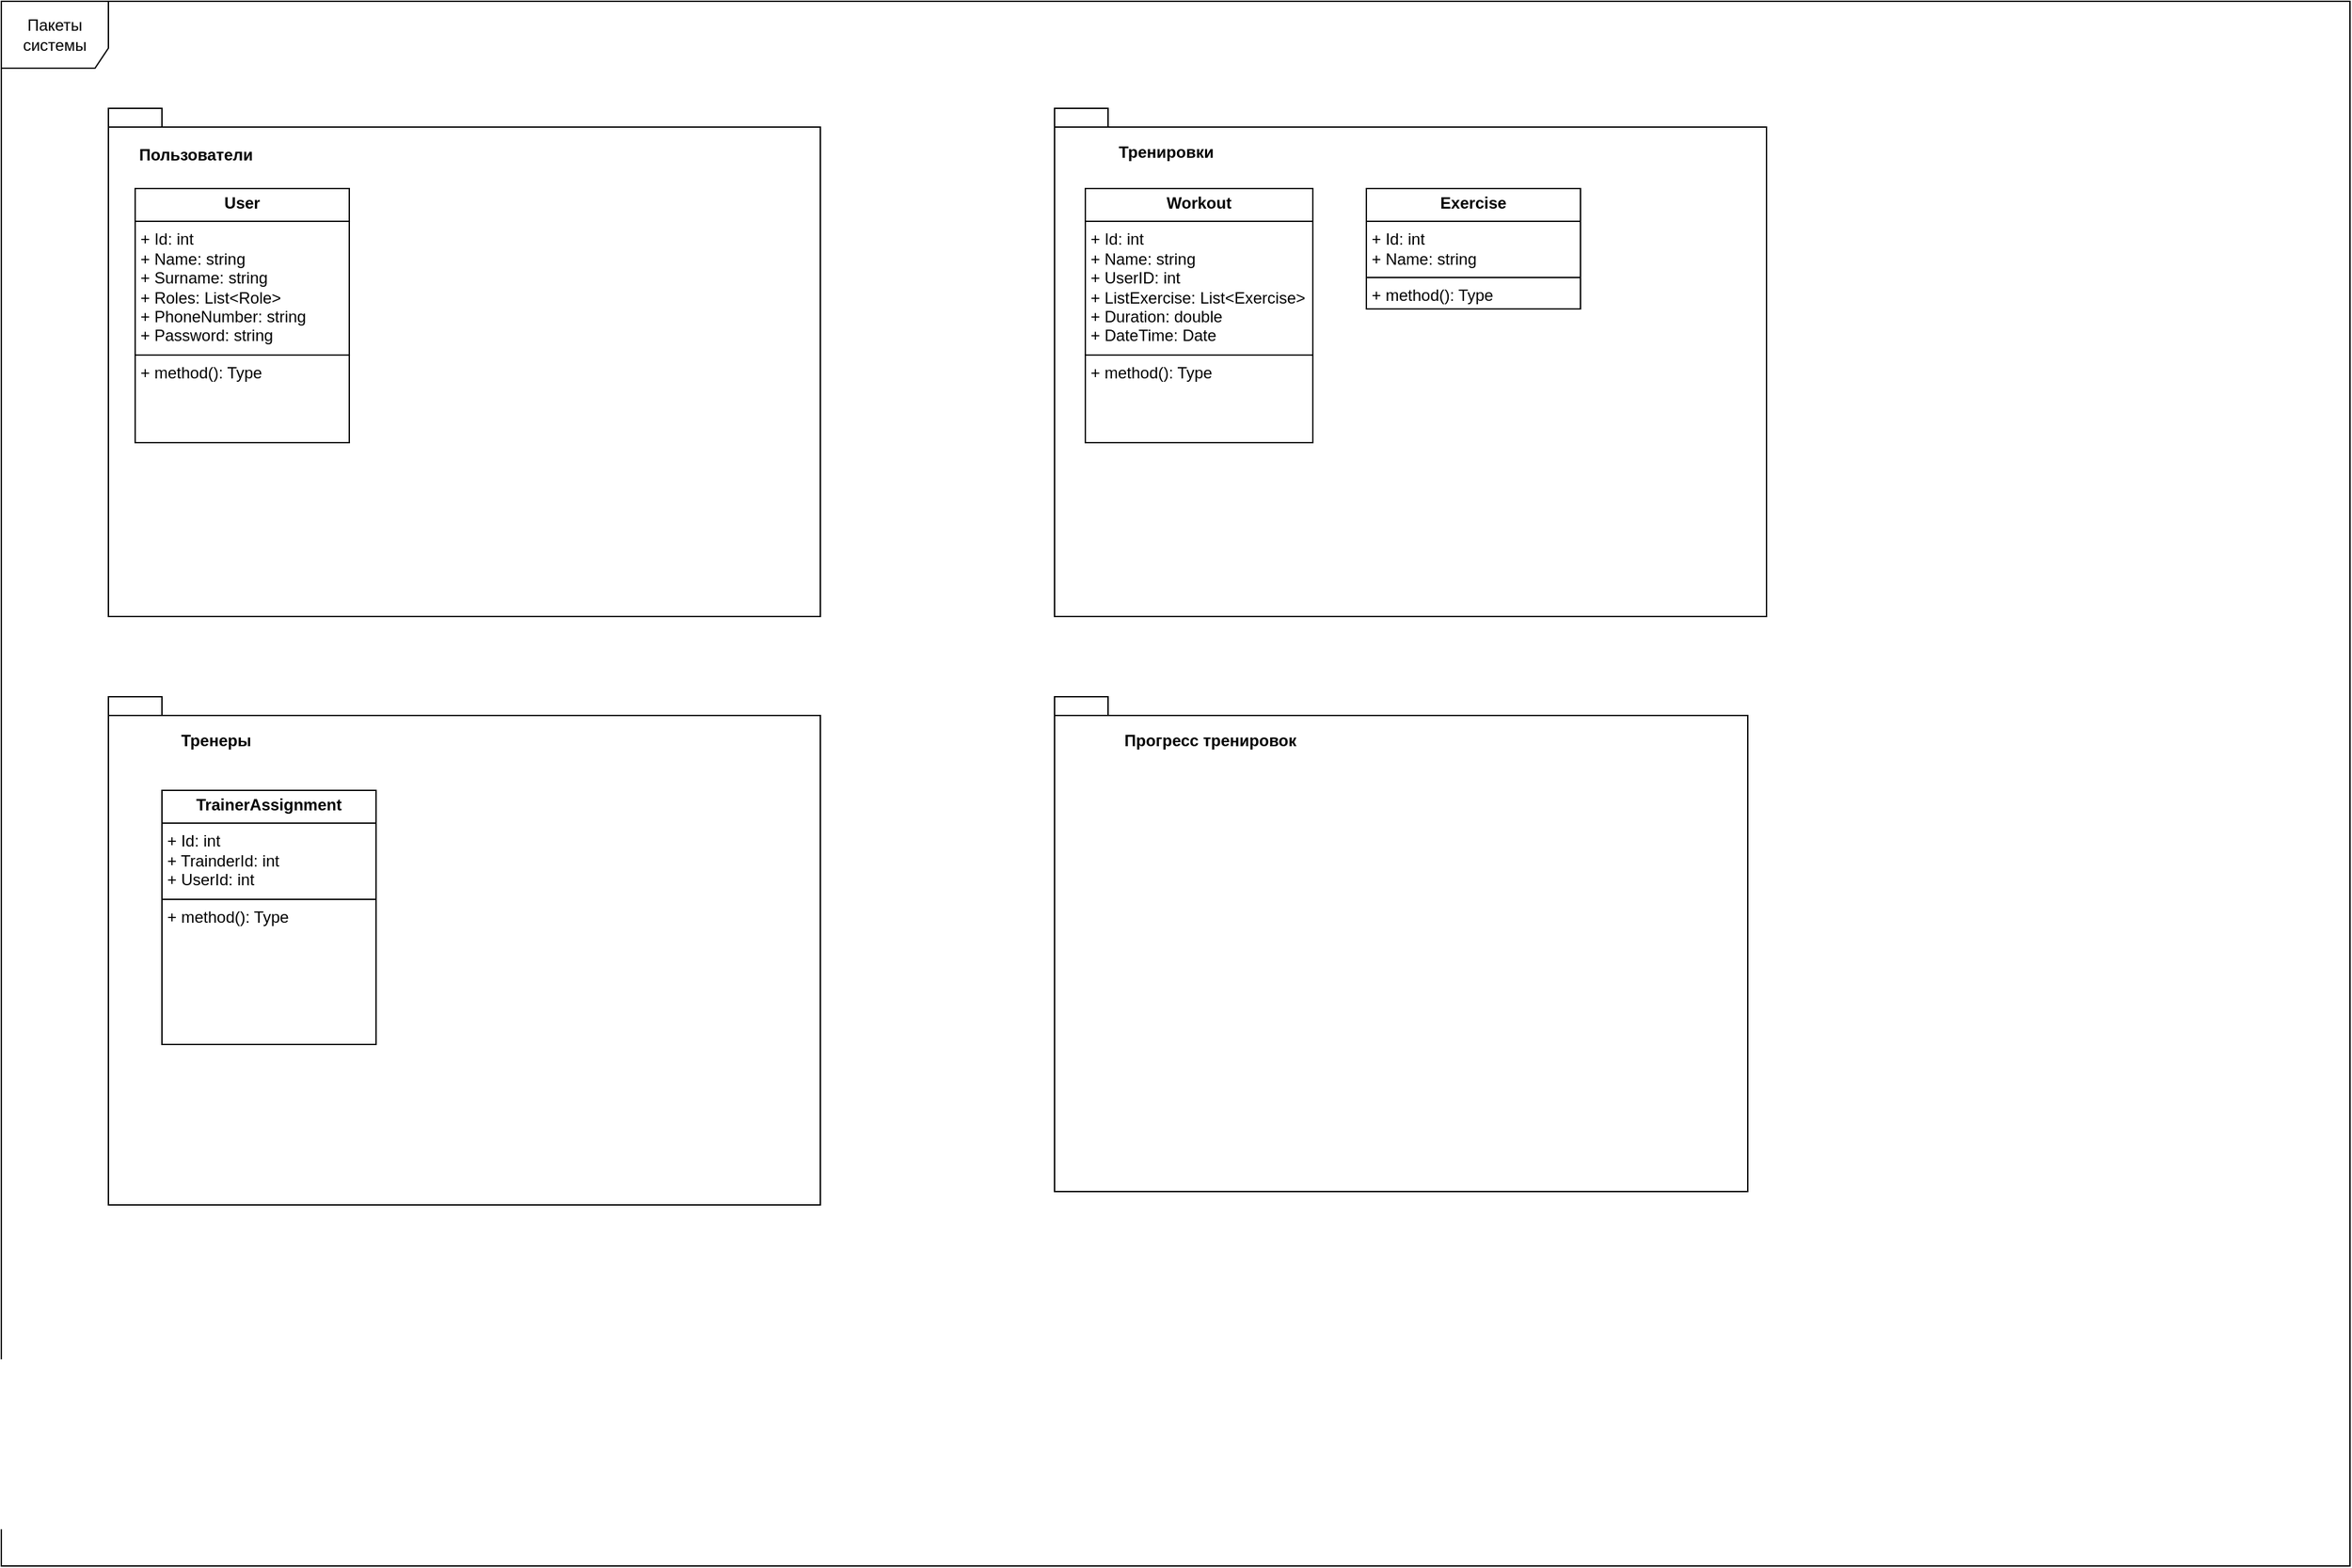 <mxfile version="26.1.1">
  <diagram name="Страница — 1" id="by90twAEWOPmzAvwZsDc">
    <mxGraphModel dx="1434" dy="2005" grid="1" gridSize="10" guides="1" tooltips="1" connect="1" arrows="1" fold="1" page="1" pageScale="1" pageWidth="827" pageHeight="1169" math="0" shadow="0">
      <root>
        <mxCell id="0" />
        <mxCell id="1" parent="0" />
        <mxCell id="FgcChdvhsUmPIlyyczWO-1" value="Пакеты системы" style="shape=umlFrame;whiteSpace=wrap;html=1;pointerEvents=0;width=80;height=50;" parent="1" vertex="1">
          <mxGeometry x="40" y="-1120" width="1755" height="1170" as="geometry" />
        </mxCell>
        <mxCell id="p9DvUtl9EfDqDqhkNEsf-8" value="" style="group" parent="1" vertex="1" connectable="0">
          <mxGeometry x="120" y="-1040" width="532" height="380" as="geometry" />
        </mxCell>
        <mxCell id="p9DvUtl9EfDqDqhkNEsf-5" value="" style="shape=folder;fontStyle=1;spacingTop=10;tabWidth=40;tabHeight=14;tabPosition=left;html=1;whiteSpace=wrap;" parent="p9DvUtl9EfDqDqhkNEsf-8" vertex="1">
          <mxGeometry width="532" height="380" as="geometry" />
        </mxCell>
        <mxCell id="p9DvUtl9EfDqDqhkNEsf-14" value="" style="group" parent="p9DvUtl9EfDqDqhkNEsf-8" vertex="1" connectable="0">
          <mxGeometry x="10" y="20" width="170" height="230" as="geometry" />
        </mxCell>
        <mxCell id="p9DvUtl9EfDqDqhkNEsf-7" value="&lt;b&gt;Пользователи&lt;/b&gt;" style="text;html=1;align=center;verticalAlign=middle;resizable=0;points=[];autosize=1;strokeColor=none;fillColor=none;" parent="p9DvUtl9EfDqDqhkNEsf-14" vertex="1">
          <mxGeometry width="110" height="30" as="geometry" />
        </mxCell>
        <mxCell id="p9DvUtl9EfDqDqhkNEsf-9" value="&lt;p style=&quot;margin:0px;margin-top:4px;text-align:center;&quot;&gt;&lt;b&gt;User&lt;/b&gt;&lt;/p&gt;&lt;hr size=&quot;1&quot; style=&quot;border-style:solid;&quot;&gt;&lt;p style=&quot;margin:0px;margin-left:4px;&quot;&gt;+ Id: int&lt;br&gt;+ Name: string&lt;br&gt;+ Surname: string&lt;br&gt;+ Roles: List&amp;lt;Role&amp;gt;&lt;br&gt;+ PhoneNumber: string&lt;br&gt;+ Password: string&lt;/p&gt;&lt;hr size=&quot;1&quot; style=&quot;border-style:solid;&quot;&gt;&lt;p style=&quot;margin:0px;margin-left:4px;&quot;&gt;+ method(): Type&lt;/p&gt;" style="verticalAlign=top;align=left;overflow=fill;html=1;whiteSpace=wrap;" parent="p9DvUtl9EfDqDqhkNEsf-14" vertex="1">
          <mxGeometry x="10" y="40" width="160" height="190" as="geometry" />
        </mxCell>
        <mxCell id="p9DvUtl9EfDqDqhkNEsf-13" value="" style="group" parent="1" vertex="1" connectable="0">
          <mxGeometry x="827" y="-1040" width="532" height="380" as="geometry" />
        </mxCell>
        <mxCell id="p9DvUtl9EfDqDqhkNEsf-2" value="" style="shape=folder;fontStyle=1;spacingTop=10;tabWidth=40;tabHeight=14;tabPosition=left;html=1;whiteSpace=wrap;" parent="p9DvUtl9EfDqDqhkNEsf-13" vertex="1">
          <mxGeometry width="532" height="380" as="geometry" />
        </mxCell>
        <mxCell id="p9DvUtl9EfDqDqhkNEsf-10" value="Тренировки" style="text;align=center;fontStyle=1;verticalAlign=middle;spacingLeft=3;spacingRight=3;strokeColor=none;rotatable=0;points=[[0,0.5],[1,0.5]];portConstraint=eastwest;html=1;" parent="p9DvUtl9EfDqDqhkNEsf-13" vertex="1">
          <mxGeometry x="43" y="20" width="80" height="26" as="geometry" />
        </mxCell>
        <mxCell id="p9DvUtl9EfDqDqhkNEsf-11" value="&lt;p style=&quot;margin:0px;margin-top:4px;text-align:center;&quot;&gt;&lt;b&gt;Workout&lt;/b&gt;&lt;/p&gt;&lt;hr size=&quot;1&quot; style=&quot;border-style:solid;&quot;&gt;&lt;p style=&quot;margin:0px;margin-left:4px;&quot;&gt;+ Id: int&lt;br&gt;+ Name: string&lt;br&gt;+ UserID: int&lt;br&gt;+ ListExercise: List&amp;lt;Exercise&amp;gt;&lt;br&gt;+ Duration: double&lt;br&gt;+ DateTime: Date&lt;/p&gt;&lt;hr size=&quot;1&quot; style=&quot;border-style:solid;&quot;&gt;&lt;p style=&quot;margin:0px;margin-left:4px;&quot;&gt;+ method(): Type&lt;/p&gt;" style="verticalAlign=top;align=left;overflow=fill;html=1;whiteSpace=wrap;" parent="p9DvUtl9EfDqDqhkNEsf-13" vertex="1">
          <mxGeometry x="23" y="60" width="170" height="190" as="geometry" />
        </mxCell>
        <mxCell id="p9DvUtl9EfDqDqhkNEsf-12" value="&lt;p style=&quot;margin:0px;margin-top:4px;text-align:center;&quot;&gt;&lt;b&gt;Exercise&lt;/b&gt;&lt;/p&gt;&lt;hr size=&quot;1&quot; style=&quot;border-style:solid;&quot;&gt;&lt;p style=&quot;margin:0px;margin-left:4px;&quot;&gt;+ Id: int&lt;br&gt;+ Name: string&lt;/p&gt;&lt;hr size=&quot;1&quot; style=&quot;border-style:solid;&quot;&gt;&lt;p style=&quot;margin:0px;margin-left:4px;&quot;&gt;+ method(): Type&lt;/p&gt;" style="verticalAlign=top;align=left;overflow=fill;html=1;whiteSpace=wrap;" parent="p9DvUtl9EfDqDqhkNEsf-13" vertex="1">
          <mxGeometry x="233" y="60" width="160" height="90" as="geometry" />
        </mxCell>
        <mxCell id="p9DvUtl9EfDqDqhkNEsf-17" value="" style="group" parent="1" vertex="1" connectable="0">
          <mxGeometry x="120" y="-600" width="532" height="380" as="geometry" />
        </mxCell>
        <mxCell id="p9DvUtl9EfDqDqhkNEsf-3" value="" style="shape=folder;fontStyle=1;spacingTop=10;tabWidth=40;tabHeight=14;tabPosition=left;html=1;whiteSpace=wrap;" parent="p9DvUtl9EfDqDqhkNEsf-17" vertex="1">
          <mxGeometry width="532" height="380" as="geometry" />
        </mxCell>
        <mxCell id="p9DvUtl9EfDqDqhkNEsf-16" value="Тренеры" style="text;align=center;fontStyle=1;verticalAlign=middle;spacingLeft=3;spacingRight=3;strokeColor=none;rotatable=0;points=[[0,0.5],[1,0.5]];portConstraint=eastwest;html=1;" parent="p9DvUtl9EfDqDqhkNEsf-17" vertex="1">
          <mxGeometry x="40" y="20" width="80" height="26" as="geometry" />
        </mxCell>
        <mxCell id="Pu5n7XR0rAZYAUTgf-Lo-2" value="&lt;p style=&quot;margin:0px;margin-top:4px;text-align:center;&quot;&gt;&lt;b&gt;TrainerAssignment&lt;/b&gt;&lt;/p&gt;&lt;hr size=&quot;1&quot; style=&quot;border-style:solid;&quot;&gt;&lt;p style=&quot;margin:0px;margin-left:4px;&quot;&gt;+ Id: int&lt;br&gt;+ TrainderId: int&lt;br&gt;+ UserId: int&lt;/p&gt;&lt;hr size=&quot;1&quot; style=&quot;border-style:solid;&quot;&gt;&lt;p style=&quot;margin:0px;margin-left:4px;&quot;&gt;+ method(): Type&lt;/p&gt;" style="verticalAlign=top;align=left;overflow=fill;html=1;whiteSpace=wrap;" vertex="1" parent="p9DvUtl9EfDqDqhkNEsf-17">
          <mxGeometry x="40" y="70" width="160" height="190" as="geometry" />
        </mxCell>
        <mxCell id="p9DvUtl9EfDqDqhkNEsf-20" value="" style="group" parent="1" vertex="1" connectable="0">
          <mxGeometry x="827" y="-600" width="518" height="370" as="geometry" />
        </mxCell>
        <mxCell id="p9DvUtl9EfDqDqhkNEsf-4" value="" style="shape=folder;fontStyle=1;spacingTop=10;tabWidth=40;tabHeight=14;tabPosition=left;html=1;whiteSpace=wrap;" parent="p9DvUtl9EfDqDqhkNEsf-20" vertex="1">
          <mxGeometry width="518" height="370" as="geometry" />
        </mxCell>
        <mxCell id="p9DvUtl9EfDqDqhkNEsf-19" value="Прогресс тренировок" style="text;align=center;fontStyle=1;verticalAlign=middle;spacingLeft=3;spacingRight=3;strokeColor=none;rotatable=0;points=[[0,0.5],[1,0.5]];portConstraint=eastwest;html=1;" parent="p9DvUtl9EfDqDqhkNEsf-20" vertex="1">
          <mxGeometry x="43" y="20" width="145" height="26" as="geometry" />
        </mxCell>
      </root>
    </mxGraphModel>
  </diagram>
</mxfile>

